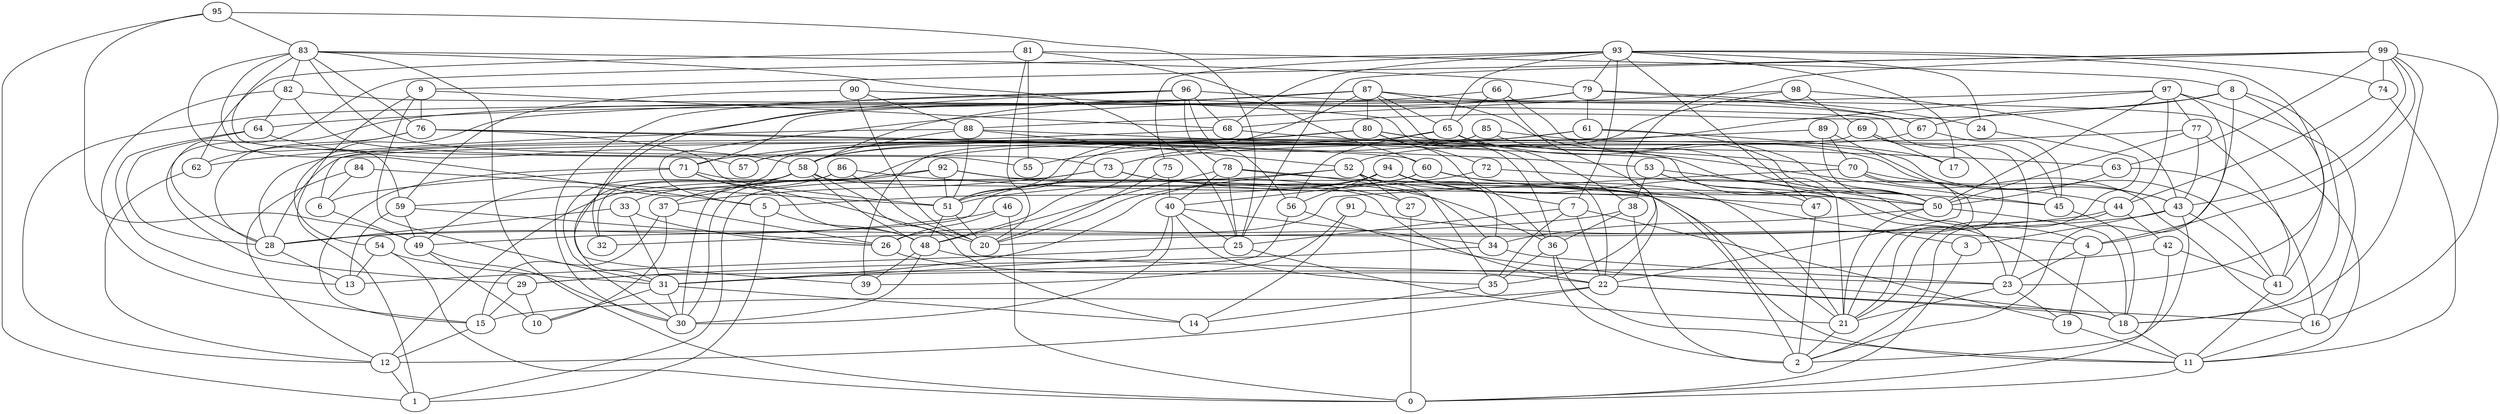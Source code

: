 digraph GG_graph {

subgraph G_graph {
edge [color = black]
"63" -> "50" [dir = none]
"63" -> "16" [dir = none]
"52" -> "20" [dir = none]
"52" -> "27" [dir = none]
"52" -> "50" [dir = none]
"52" -> "51" [dir = none]
"52" -> "35" [dir = none]
"24" -> "21" [dir = none]
"61" -> "17" [dir = none]
"61" -> "55" [dir = none]
"61" -> "49" [dir = none]
"61" -> "50" [dir = none]
"38" -> "36" [dir = none]
"38" -> "28" [dir = none]
"38" -> "2" [dir = none]
"53" -> "23" [dir = none]
"53" -> "50" [dir = none]
"53" -> "38" [dir = none]
"53" -> "47" [dir = none]
"82" -> "15" [dir = none]
"82" -> "64" [dir = none]
"82" -> "45" [dir = none]
"82" -> "55" [dir = none]
"66" -> "29" [dir = none]
"66" -> "50" [dir = none]
"66" -> "65" [dir = none]
"66" -> "22" [dir = none]
"70" -> "26" [dir = none]
"70" -> "16" [dir = none]
"70" -> "43" [dir = none]
"70" -> "22" [dir = none]
"89" -> "30" [dir = none]
"89" -> "50" [dir = none]
"89" -> "21" [dir = none]
"89" -> "70" [dir = none]
"98" -> "88" [dir = none]
"98" -> "51" [dir = none]
"98" -> "43" [dir = none]
"98" -> "69" [dir = none]
"18" -> "11" [dir = none]
"16" -> "11" [dir = none]
"74" -> "44" [dir = none]
"74" -> "11" [dir = none]
"41" -> "11" [dir = none]
"22" -> "16" [dir = none]
"22" -> "12" [dir = none]
"22" -> "15" [dir = none]
"22" -> "18" [dir = none]
"85" -> "58" [dir = none]
"85" -> "41" [dir = none]
"85" -> "21" [dir = none]
"85" -> "39" [dir = none]
"95" -> "49" [dir = none]
"95" -> "25" [dir = none]
"95" -> "1" [dir = none]
"95" -> "83" [dir = none]
"69" -> "21" [dir = none]
"69" -> "28" [dir = none]
"69" -> "17" [dir = none]
"69" -> "23" [dir = none]
"19" -> "11" [dir = none]
"81" -> "62" [dir = none]
"81" -> "55" [dir = none]
"81" -> "20" [dir = none]
"81" -> "60" [dir = none]
"81" -> "8" [dir = none]
"60" -> "21" [dir = none]
"60" -> "45" [dir = none]
"60" -> "40" [dir = none]
"60" -> "49" [dir = none]
"72" -> "51" [dir = none]
"72" -> "44" [dir = none]
"36" -> "2" [dir = none]
"36" -> "35" [dir = none]
"36" -> "11" [dir = none]
"25" -> "21" [dir = none]
"25" -> "13" [dir = none]
"78" -> "48" [dir = none]
"78" -> "25" [dir = none]
"78" -> "50" [dir = none]
"78" -> "40" [dir = none]
"78" -> "34" [dir = none]
"64" -> "28" [dir = none]
"64" -> "58" [dir = none]
"64" -> "13" [dir = none]
"62" -> "12" [dir = none]
"3" -> "0" [dir = none]
"51" -> "48" [dir = none]
"51" -> "20" [dir = none]
"91" -> "4" [dir = none]
"91" -> "14" [dir = none]
"91" -> "39" [dir = none]
"87" -> "39" [dir = none]
"87" -> "80" [dir = none]
"87" -> "67" [dir = none]
"87" -> "50" [dir = none]
"87" -> "22" [dir = none]
"87" -> "65" [dir = none]
"87" -> "51" [dir = none]
"87" -> "64" [dir = none]
"87" -> "71" [dir = none]
"92" -> "12" [dir = none]
"92" -> "27" [dir = none]
"92" -> "11" [dir = none]
"92" -> "30" [dir = none]
"92" -> "51" [dir = none]
"71" -> "6" [dir = none]
"71" -> "22" [dir = none]
"71" -> "20" [dir = none]
"71" -> "48" [dir = none]
"71" -> "15" [dir = none]
"94" -> "18" [dir = none]
"94" -> "5" [dir = none]
"94" -> "56" [dir = none]
"94" -> "7" [dir = none]
"94" -> "2" [dir = none]
"94" -> "31" [dir = none]
"94" -> "34" [dir = none]
"47" -> "2" [dir = none]
"43" -> "3" [dir = none]
"43" -> "2" [dir = none]
"43" -> "41" [dir = none]
"43" -> "20" [dir = none]
"96" -> "56" [dir = none]
"96" -> "30" [dir = none]
"96" -> "32" [dir = none]
"96" -> "11" [dir = none]
"96" -> "78" [dir = none]
"96" -> "68" [dir = none]
"96" -> "54" [dir = none]
"68" -> "63" [dir = none]
"68" -> "28" [dir = none]
"5" -> "1" [dir = none]
"5" -> "48" [dir = none]
"83" -> "59" [dir = none]
"83" -> "0" [dir = none]
"83" -> "82" [dir = none]
"83" -> "79" [dir = none]
"83" -> "25" [dir = none]
"83" -> "73" [dir = none]
"83" -> "57" [dir = none]
"83" -> "76" [dir = none]
"83" -> "5" [dir = none]
"35" -> "14" [dir = none]
"8" -> "41" [dir = none]
"8" -> "2" [dir = none]
"8" -> "67" [dir = none]
"8" -> "18" [dir = none]
"8" -> "68" [dir = none]
"93" -> "47" [dir = none]
"93" -> "23" [dir = none]
"93" -> "65" [dir = none]
"93" -> "75" [dir = none]
"93" -> "74" [dir = none]
"93" -> "17" [dir = none]
"93" -> "28" [dir = none]
"93" -> "7" [dir = none]
"93" -> "68" [dir = none]
"93" -> "79" [dir = none]
"93" -> "24" [dir = none]
"9" -> "76" [dir = none]
"9" -> "1" [dir = none]
"9" -> "68" [dir = none]
"9" -> "31" [dir = none]
"76" -> "28" [dir = none]
"76" -> "60" [dir = none]
"76" -> "51" [dir = none]
"76" -> "53" [dir = none]
"76" -> "62" [dir = none]
"37" -> "26" [dir = none]
"37" -> "15" [dir = none]
"37" -> "10" [dir = none]
"46" -> "0" [dir = none]
"46" -> "28" [dir = none]
"46" -> "26" [dir = none]
"28" -> "13" [dir = none]
"73" -> "1" [dir = none]
"73" -> "3" [dir = none]
"73" -> "36" [dir = none]
"73" -> "37" [dir = none]
"75" -> "40" [dir = none]
"75" -> "20" [dir = none]
"90" -> "59" [dir = none]
"90" -> "20" [dir = none]
"90" -> "88" [dir = none]
"90" -> "36" [dir = none]
"11" -> "0" [dir = none]
"48" -> "39" [dir = none]
"48" -> "23" [dir = none]
"48" -> "30" [dir = none]
"86" -> "33" [dir = none]
"86" -> "47" [dir = none]
"86" -> "59" [dir = none]
"86" -> "20" [dir = none]
"58" -> "14" [dir = none]
"58" -> "32" [dir = none]
"58" -> "21" [dir = none]
"58" -> "37" [dir = none]
"58" -> "30" [dir = none]
"58" -> "31" [dir = none]
"58" -> "48" [dir = none]
"84" -> "51" [dir = none]
"84" -> "6" [dir = none]
"84" -> "12" [dir = none]
"15" -> "12" [dir = none]
"40" -> "35" [dir = none]
"40" -> "25" [dir = none]
"40" -> "34" [dir = none]
"40" -> "31" [dir = none]
"40" -> "30" [dir = none]
"49" -> "10" [dir = none]
"49" -> "30" [dir = none]
"80" -> "45" [dir = none]
"80" -> "57" [dir = none]
"80" -> "36" [dir = none]
"80" -> "70" [dir = none]
"80" -> "71" [dir = none]
"80" -> "72" [dir = none]
"80" -> "6" [dir = none]
"42" -> "41" [dir = none]
"42" -> "31" [dir = none]
"42" -> "0" [dir = none]
"12" -> "1" [dir = none]
"27" -> "0" [dir = none]
"44" -> "2" [dir = none]
"44" -> "42" [dir = none]
"44" -> "32" [dir = none]
"29" -> "15" [dir = none]
"29" -> "10" [dir = none]
"99" -> "16" [dir = none]
"99" -> "35" [dir = none]
"99" -> "9" [dir = none]
"99" -> "74" [dir = none]
"99" -> "18" [dir = none]
"99" -> "25" [dir = none]
"99" -> "63" [dir = none]
"99" -> "4" [dir = none]
"99" -> "43" [dir = none]
"45" -> "18" [dir = none]
"31" -> "30" [dir = none]
"31" -> "14" [dir = none]
"31" -> "10" [dir = none]
"97" -> "5" [dir = none]
"97" -> "44" [dir = none]
"97" -> "16" [dir = none]
"97" -> "77" [dir = none]
"97" -> "4" [dir = none]
"97" -> "48" [dir = none]
"97" -> "50" [dir = none]
"7" -> "25" [dir = none]
"7" -> "35" [dir = none]
"7" -> "19" [dir = none]
"7" -> "22" [dir = none]
"65" -> "38" [dir = none]
"65" -> "57" [dir = none]
"65" -> "43" [dir = none]
"65" -> "58" [dir = none]
"65" -> "56" [dir = none]
"26" -> "22" [dir = none]
"21" -> "2" [dir = none]
"23" -> "21" [dir = none]
"23" -> "19" [dir = none]
"34" -> "29" [dir = none]
"34" -> "23" [dir = none]
"79" -> "61" [dir = none]
"79" -> "24" [dir = none]
"79" -> "12" [dir = none]
"79" -> "67" [dir = none]
"79" -> "58" [dir = none]
"56" -> "18" [dir = none]
"56" -> "29" [dir = none]
"6" -> "49" [dir = none]
"33" -> "31" [dir = none]
"33" -> "28" [dir = none]
"33" -> "26" [dir = none]
"4" -> "19" [dir = none]
"4" -> "23" [dir = none]
"88" -> "62" [dir = none]
"88" -> "52" [dir = none]
"88" -> "58" [dir = none]
"88" -> "51" [dir = none]
"88" -> "4" [dir = none]
"54" -> "13" [dir = none]
"54" -> "0" [dir = none]
"54" -> "31" [dir = none]
"67" -> "45" [dir = none]
"67" -> "52" [dir = none]
"59" -> "49" [dir = none]
"59" -> "13" [dir = none]
"59" -> "26" [dir = none]
"50" -> "34" [dir = none]
"50" -> "18" [dir = none]
"50" -> "21" [dir = none]
"77" -> "43" [dir = none]
"77" -> "41" [dir = none]
"77" -> "73" [dir = none]
"77" -> "50" [dir = none]
}

}
